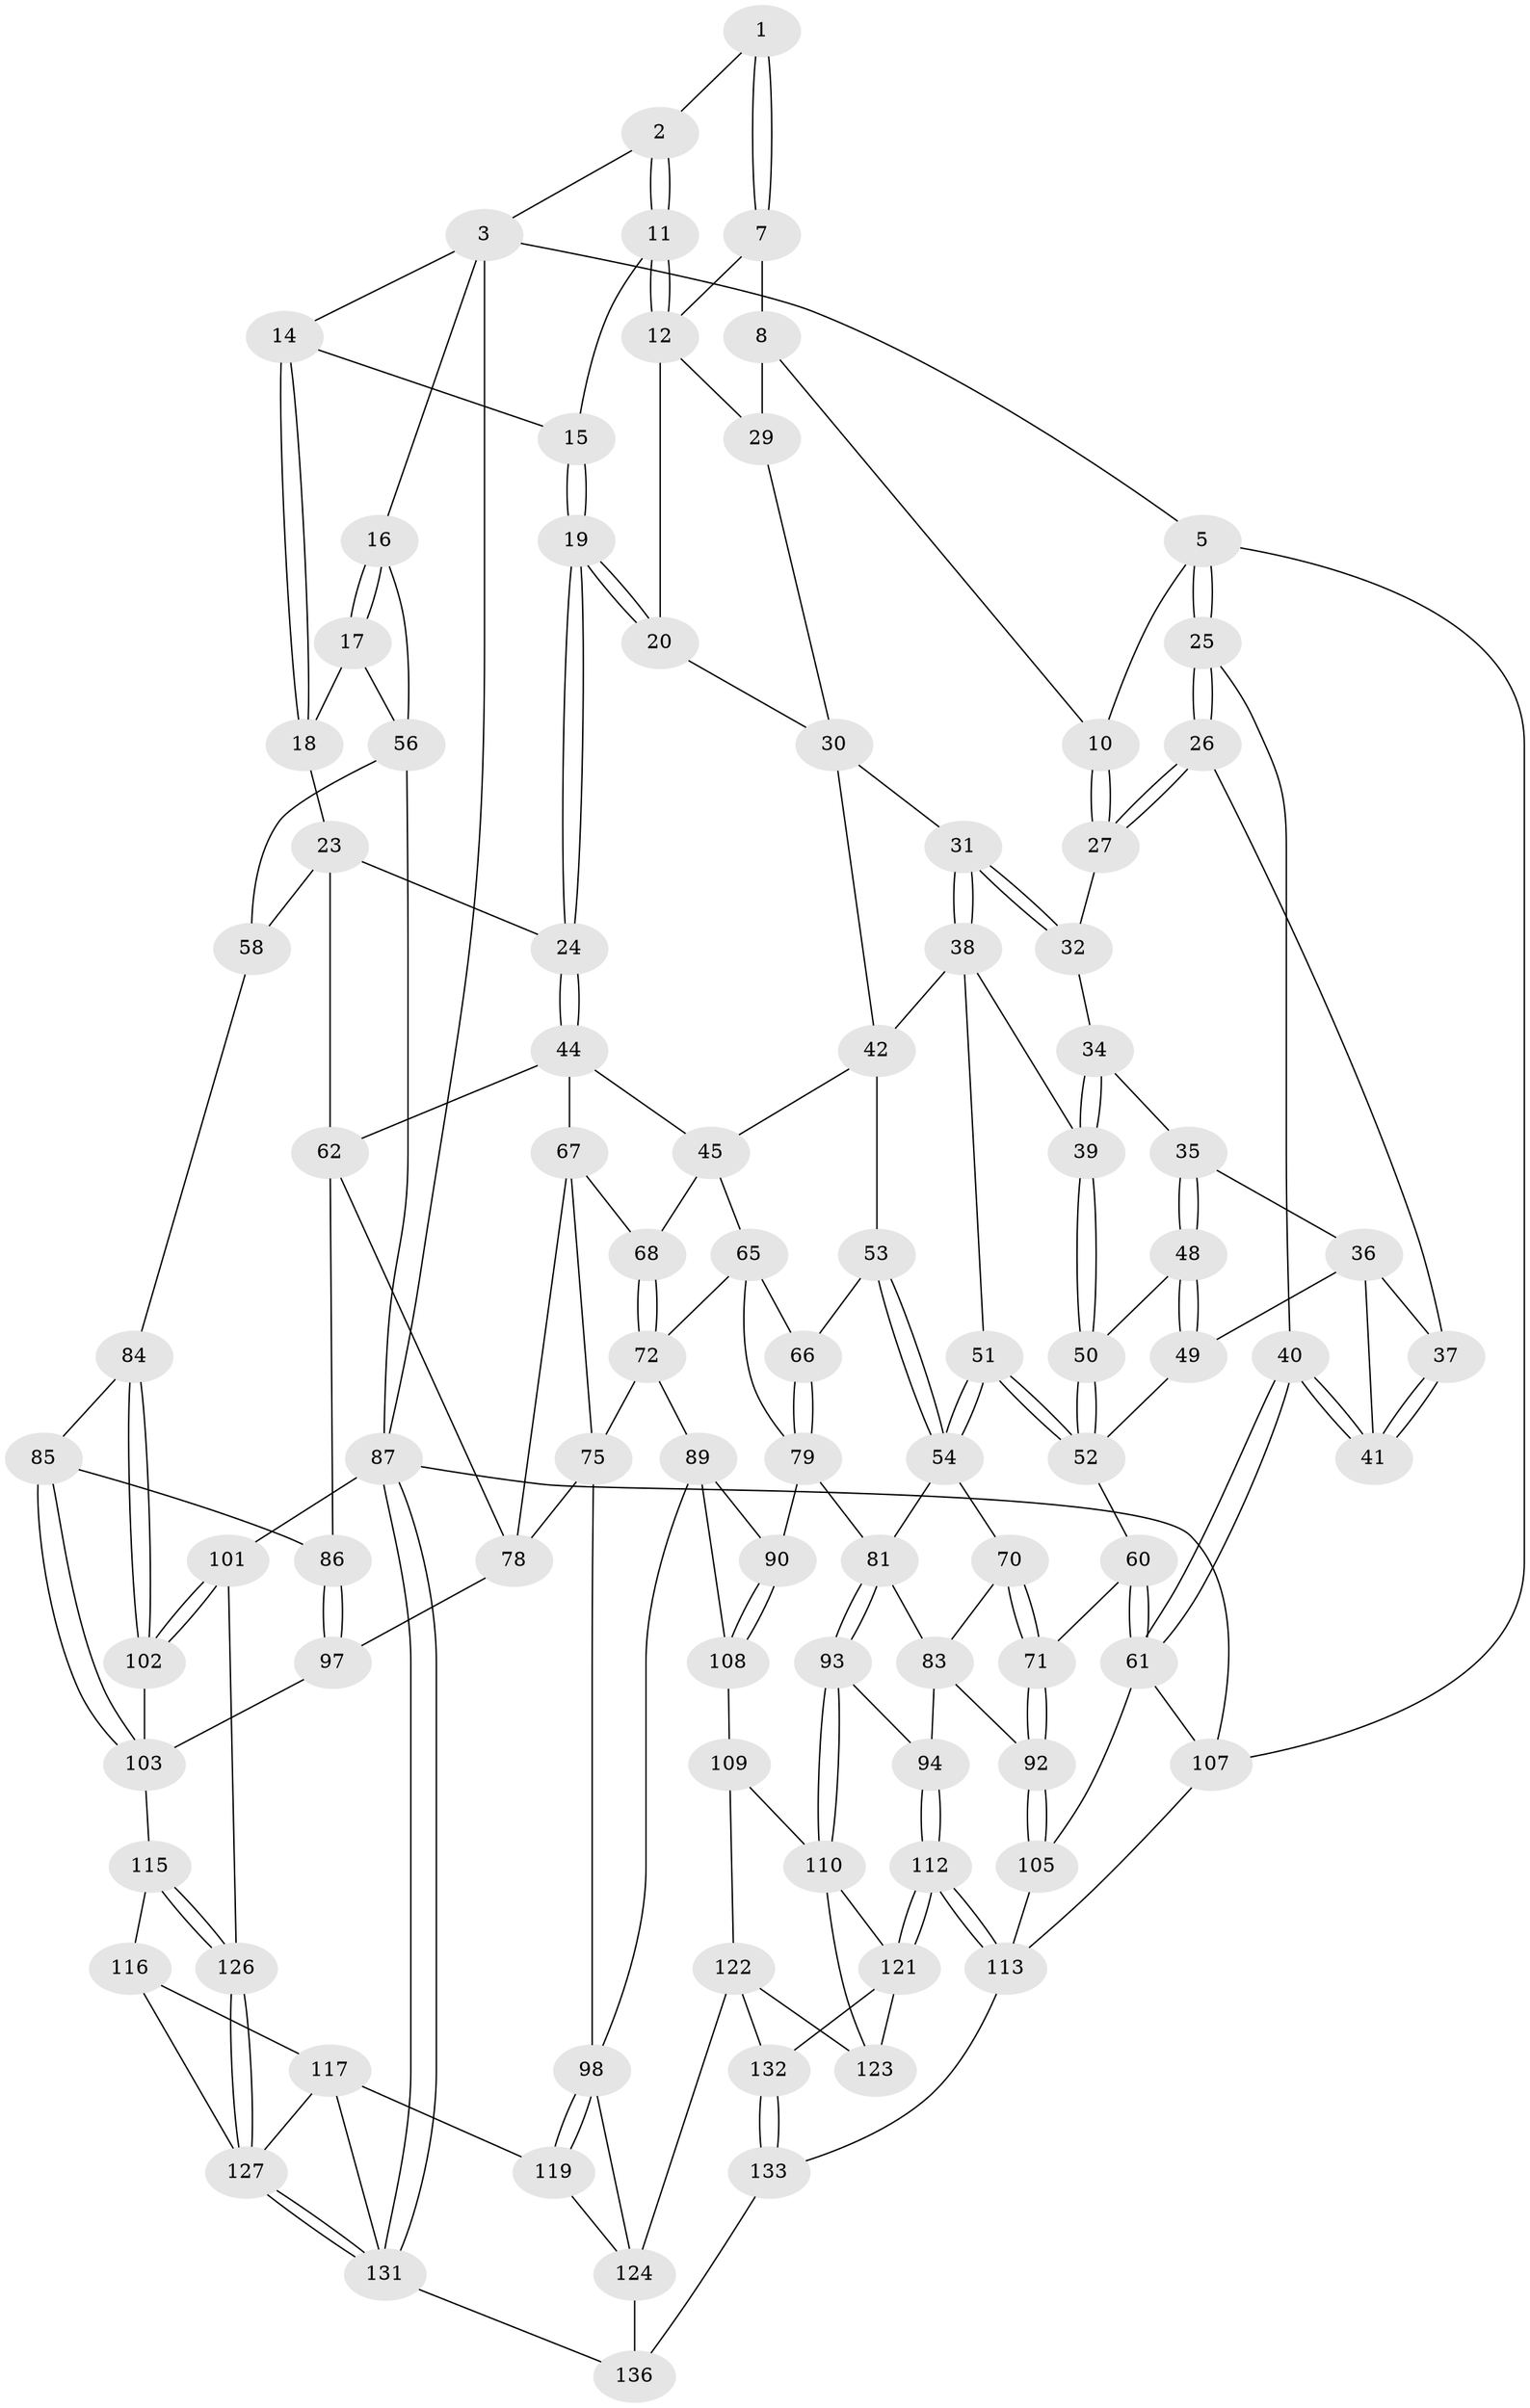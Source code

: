 // Generated by graph-tools (version 1.1) at 2025/52/02/27/25 19:52:38]
// undirected, 95 vertices, 209 edges
graph export_dot {
graph [start="1"]
  node [color=gray90,style=filled];
  1 [pos="+0.3337123668923174+0"];
  2 [pos="+0.6223239704704627+0"];
  3 [pos="+0.9761033917135173+0",super="+4"];
  5 [pos="+0+0",super="+6"];
  7 [pos="+0.38716979448771455+0.006615693290388901",super="+13"];
  8 [pos="+0.379135689604179+0.1216282457743217",super="+9"];
  10 [pos="+0.23336403570651876+0.10168889145739365"];
  11 [pos="+0.6209297757144824+0"];
  12 [pos="+0.5455482350632164+0.12376197052450773",super="+21"];
  14 [pos="+0.8408034062629594+0.07235404094535727"];
  15 [pos="+0.723876706755007+0.09951569812204741"];
  16 [pos="+1+0"];
  17 [pos="+1+0.11389316692645252",super="+28"];
  18 [pos="+0.8591471893692286+0.13469812668157743",super="+22"];
  19 [pos="+0.6862267140733705+0.23903788442638255"];
  20 [pos="+0.5752431403639382+0.20436128249860405"];
  23 [pos="+0.7807498544718844+0.3263923424041377",super="+59"];
  24 [pos="+0.7739741725214813+0.32628056534759264"];
  25 [pos="+0+0"];
  26 [pos="+0.12559183503418692+0.15863115480830492"];
  27 [pos="+0.1797793598529483+0.1482204483906485"];
  29 [pos="+0.3694427562475735+0.189915910358998"];
  30 [pos="+0.36623335957634173+0.20469460619390478",super="+33"];
  31 [pos="+0.35639572238384315+0.23924770240366539"];
  32 [pos="+0.2618157490391572+0.22801977129952108"];
  34 [pos="+0.2515425610416818+0.259462766089074"];
  35 [pos="+0.19041606307718004+0.3158602321337907"];
  36 [pos="+0.18318199710105335+0.3113161224266886",super="+47"];
  37 [pos="+0.11702525774781512+0.19698141240716502"];
  38 [pos="+0.3810347999616662+0.298589427767946",super="+43"];
  39 [pos="+0.28308611680288154+0.3439135276239997"];
  40 [pos="+0+0.46866216303041036"];
  41 [pos="+0+0.39053771635839346"];
  42 [pos="+0.45986796839244437+0.33872158998599733",super="+46"];
  44 [pos="+0.7109589549665346+0.39390221736541314",super="+63"];
  45 [pos="+0.5544698564290227+0.445753005704596",super="+64"];
  48 [pos="+0.23402737513168115+0.3846452610012157"];
  49 [pos="+0.053760113361725245+0.3862869083206136"];
  50 [pos="+0.23786782712878649+0.38780743352325847"];
  51 [pos="+0.27671211426426906+0.49174555670333714"];
  52 [pos="+0.2519174109147035+0.47101952300430827",super="+55"];
  53 [pos="+0.3499922896464674+0.5435200446366847"];
  54 [pos="+0.30920830091997953+0.5412497517264668",super="+69"];
  56 [pos="+1+0.3905254797567195",super="+57"];
  58 [pos="+0.9374174300253497+0.5809008946411022"];
  60 [pos="+0+0.5696997457174732"];
  61 [pos="+0+0.5264898877508157",super="+106"];
  62 [pos="+0.8675423285608267+0.5797823916574141",super="+77"];
  65 [pos="+0.421619811194809+0.5588477060414687",super="+73"];
  66 [pos="+0.3910724190694289+0.561253713574476"];
  67 [pos="+0.7023088455423218+0.5709600642832102",super="+74"];
  68 [pos="+0.5802985172973216+0.5605210067282649"];
  70 [pos="+0.13190713290941344+0.6149375178169679"];
  71 [pos="+0.05851813997636777+0.6253824736818764"];
  72 [pos="+0.5531310735559986+0.650309433463684",super="+76"];
  75 [pos="+0.6201102204631553+0.6739223217326838",super="+96"];
  78 [pos="+0.755490744817123+0.6962271135063731",super="+95"];
  79 [pos="+0.4163921802708821+0.6648523748180727",super="+80"];
  81 [pos="+0.367672745759622+0.7523736185350286",super="+82"];
  83 [pos="+0.25606350333467454+0.6659617384930291",super="+91"];
  84 [pos="+0.927081225239642+0.7082525676396333"];
  85 [pos="+0.9158696792600473+0.7159378265057841"];
  86 [pos="+0.8541627126140627+0.7173194295203463"];
  87 [pos="+1+1",super="+88"];
  89 [pos="+0.5496401077223736+0.6789584621603806",super="+100"];
  90 [pos="+0.5138025195166123+0.7056266449429515"];
  92 [pos="+0.14176260941125274+0.7459333441728112"];
  93 [pos="+0.3642641431562909+0.7776230257878756"];
  94 [pos="+0.23402788971985036+0.770753939861436"];
  97 [pos="+0.8306806145313131+0.7933767717594375"];
  98 [pos="+0.6876651641712862+0.8124314821253511",super="+99"];
  101 [pos="+1+0.8021017832407533"];
  102 [pos="+1+0.7716551169123882"];
  103 [pos="+0.872346834354176+0.8187316821871922",super="+104"];
  105 [pos="+0.10021597474831818+0.8497905950849066"];
  107 [pos="+0+1"];
  108 [pos="+0.5121996075800833+0.7150131227756878",super="+111"];
  109 [pos="+0.4799029156775785+0.7991657075996182",super="+114"];
  110 [pos="+0.365304567127858+0.7804664044400258",super="+120"];
  112 [pos="+0.25501881109204577+0.9346778192923714"];
  113 [pos="+0.208382884160635+0.9839803239108457",super="+134"];
  115 [pos="+0.8668125085530445+0.8305158784883802"];
  116 [pos="+0.8529590686243619+0.8493591563806407"];
  117 [pos="+0.8009265393748811+0.9008125726560711",super="+118"];
  119 [pos="+0.718682234482314+0.8923430879685131"];
  121 [pos="+0.32407814173241306+0.8952892134916312",super="+129"];
  122 [pos="+0.5132572189490623+0.8760905961248162",super="+125"];
  123 [pos="+0.4520025177330512+0.8761101320141708"];
  124 [pos="+0.5745834949268148+0.9549960358424554",super="+130"];
  126 [pos="+0.9138860618651694+0.8664111493810382"];
  127 [pos="+1+1",super="+128"];
  131 [pos="+1+1",super="+135"];
  132 [pos="+0.4315547115339066+0.9798642839702252"];
  133 [pos="+0.46250682479524313+1"];
  136 [pos="+0.5746445388321961+1"];
  1 -- 2;
  1 -- 7;
  1 -- 7;
  2 -- 3;
  2 -- 11;
  2 -- 11;
  3 -- 14;
  3 -- 16;
  3 -- 5;
  3 -- 87;
  5 -- 25;
  5 -- 25;
  5 -- 107;
  5 -- 10;
  7 -- 8 [weight=2];
  7 -- 12;
  8 -- 10;
  8 -- 29;
  10 -- 27;
  10 -- 27;
  11 -- 12;
  11 -- 12;
  11 -- 15;
  12 -- 29;
  12 -- 20;
  14 -- 15;
  14 -- 18;
  14 -- 18;
  15 -- 19;
  15 -- 19;
  16 -- 17;
  16 -- 17;
  16 -- 56;
  17 -- 18 [weight=2];
  17 -- 56;
  18 -- 23;
  19 -- 20;
  19 -- 20;
  19 -- 24;
  19 -- 24;
  20 -- 30;
  23 -- 24;
  23 -- 58;
  23 -- 62;
  24 -- 44;
  24 -- 44;
  25 -- 26;
  25 -- 26;
  25 -- 40;
  26 -- 27;
  26 -- 27;
  26 -- 37;
  27 -- 32;
  29 -- 30;
  30 -- 31;
  30 -- 42;
  31 -- 32;
  31 -- 32;
  31 -- 38;
  31 -- 38;
  32 -- 34;
  34 -- 35;
  34 -- 39;
  34 -- 39;
  35 -- 36;
  35 -- 48;
  35 -- 48;
  36 -- 37;
  36 -- 41;
  36 -- 49;
  37 -- 41;
  37 -- 41;
  38 -- 39;
  38 -- 42;
  38 -- 51;
  39 -- 50;
  39 -- 50;
  40 -- 41;
  40 -- 41;
  40 -- 61;
  40 -- 61;
  42 -- 53;
  42 -- 45;
  44 -- 45;
  44 -- 67;
  44 -- 62;
  45 -- 65;
  45 -- 68;
  48 -- 49;
  48 -- 49;
  48 -- 50;
  49 -- 52;
  50 -- 52;
  50 -- 52;
  51 -- 52;
  51 -- 52;
  51 -- 54;
  51 -- 54;
  52 -- 60;
  53 -- 54;
  53 -- 54;
  53 -- 66;
  54 -- 70;
  54 -- 81;
  56 -- 58;
  56 -- 87;
  58 -- 84;
  60 -- 61;
  60 -- 61;
  60 -- 71;
  61 -- 105;
  61 -- 107;
  62 -- 86;
  62 -- 78;
  65 -- 66;
  65 -- 72;
  65 -- 79;
  66 -- 79;
  66 -- 79;
  67 -- 68;
  67 -- 75;
  67 -- 78;
  68 -- 72;
  68 -- 72;
  70 -- 71;
  70 -- 71;
  70 -- 83;
  71 -- 92;
  71 -- 92;
  72 -- 89;
  72 -- 75;
  75 -- 98;
  75 -- 78;
  78 -- 97;
  79 -- 81;
  79 -- 90;
  81 -- 93;
  81 -- 93;
  81 -- 83;
  83 -- 92;
  83 -- 94;
  84 -- 85;
  84 -- 102;
  84 -- 102;
  85 -- 86;
  85 -- 103;
  85 -- 103;
  86 -- 97;
  86 -- 97;
  87 -- 131;
  87 -- 131;
  87 -- 107;
  87 -- 101;
  89 -- 90;
  89 -- 98;
  89 -- 108;
  90 -- 108;
  90 -- 108;
  92 -- 105;
  92 -- 105;
  93 -- 94;
  93 -- 110;
  93 -- 110;
  94 -- 112;
  94 -- 112;
  97 -- 103;
  98 -- 119;
  98 -- 119;
  98 -- 124;
  101 -- 102;
  101 -- 102;
  101 -- 126;
  102 -- 103;
  103 -- 115;
  105 -- 113;
  107 -- 113;
  108 -- 109 [weight=2];
  109 -- 110;
  109 -- 122;
  110 -- 121;
  110 -- 123;
  112 -- 113;
  112 -- 113;
  112 -- 121;
  112 -- 121;
  113 -- 133;
  115 -- 116;
  115 -- 126;
  115 -- 126;
  116 -- 117;
  116 -- 127;
  117 -- 127;
  117 -- 119;
  117 -- 131;
  119 -- 124;
  121 -- 123;
  121 -- 132;
  122 -- 123;
  122 -- 132;
  122 -- 124;
  124 -- 136;
  126 -- 127;
  126 -- 127;
  127 -- 131;
  127 -- 131;
  131 -- 136;
  132 -- 133;
  132 -- 133;
  133 -- 136;
}
